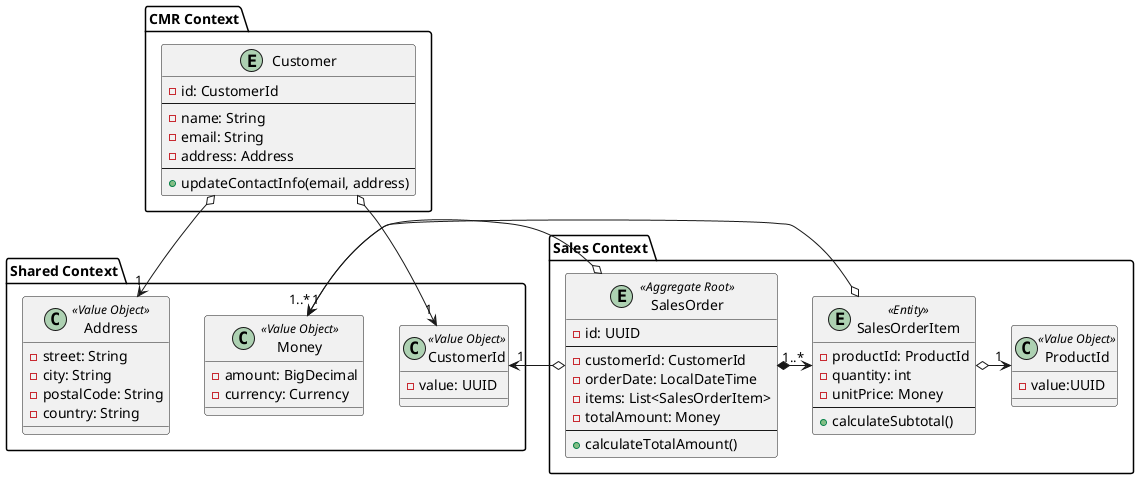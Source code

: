 @startuml classDiagram

package "CMR Context" {

    entity Customer{
        -id: CustomerId
        --
        -name: String
        -email: String
        -address: Address
        --
        +updateContactInfo(email, address)
    }
}

package "Shared Context" {
    class CustomerId <<Value Object>> {
        -value: UUID
    }

    class Address <<Value Object>> {
        -street: String
        -city: String
        -postalCode: String
        -country: String
    }

    class Money <<Value Object>> {
        -amount: BigDecimal
        -currency: Currency
    }
}

package "Sales Context" {
    entity SalesOrder <<Aggregate Root>> {
        -id: UUID
        --
        -customerId: CustomerId
        -orderDate: LocalDateTime
        -items: List<SalesOrderItem>
        -totalAmount: Money
        --
        +calculateTotalAmount()
    }

    entity SalesOrderItem <<Entity>> {
        -productId: ProductId
        -quantity: int
        -unitPrice: Money
        --
        +calculateSubtotal()
    }

    class ProductId <<Value Object>> {
        -value:UUID
    }
}

Customer o-> "1" CustomerId
Customer o--> "1" Address
SalesOrder o-> "1" CustomerId
SalesOrder *-> "1..*" SalesOrderItem
SalesOrderItem o-> "1" ProductId
SalesOrder o-> "1..*" Money
SalesOrderItem o-> "1" Money

@enduml